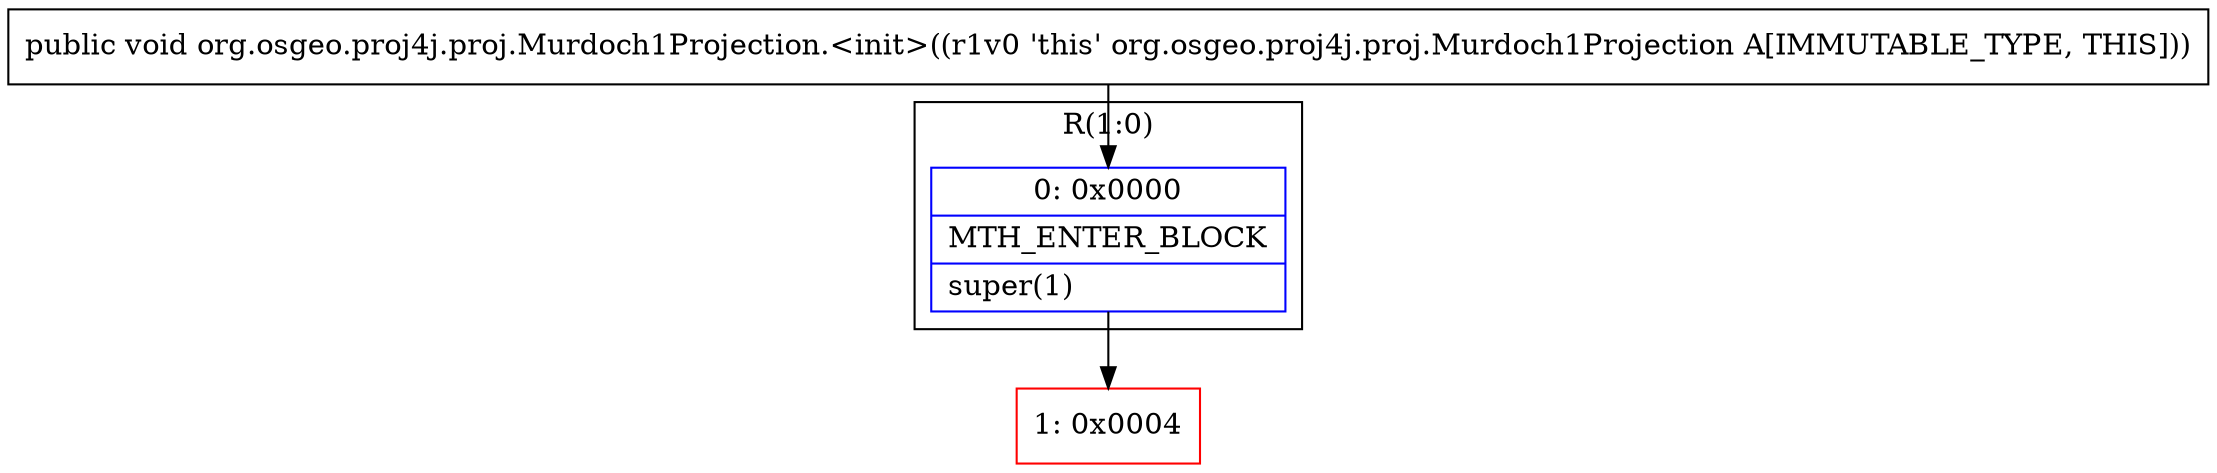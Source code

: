 digraph "CFG fororg.osgeo.proj4j.proj.Murdoch1Projection.\<init\>()V" {
subgraph cluster_Region_553846024 {
label = "R(1:0)";
node [shape=record,color=blue];
Node_0 [shape=record,label="{0\:\ 0x0000|MTH_ENTER_BLOCK\l|super(1)\l}"];
}
Node_1 [shape=record,color=red,label="{1\:\ 0x0004}"];
MethodNode[shape=record,label="{public void org.osgeo.proj4j.proj.Murdoch1Projection.\<init\>((r1v0 'this' org.osgeo.proj4j.proj.Murdoch1Projection A[IMMUTABLE_TYPE, THIS])) }"];
MethodNode -> Node_0;
Node_0 -> Node_1;
}

